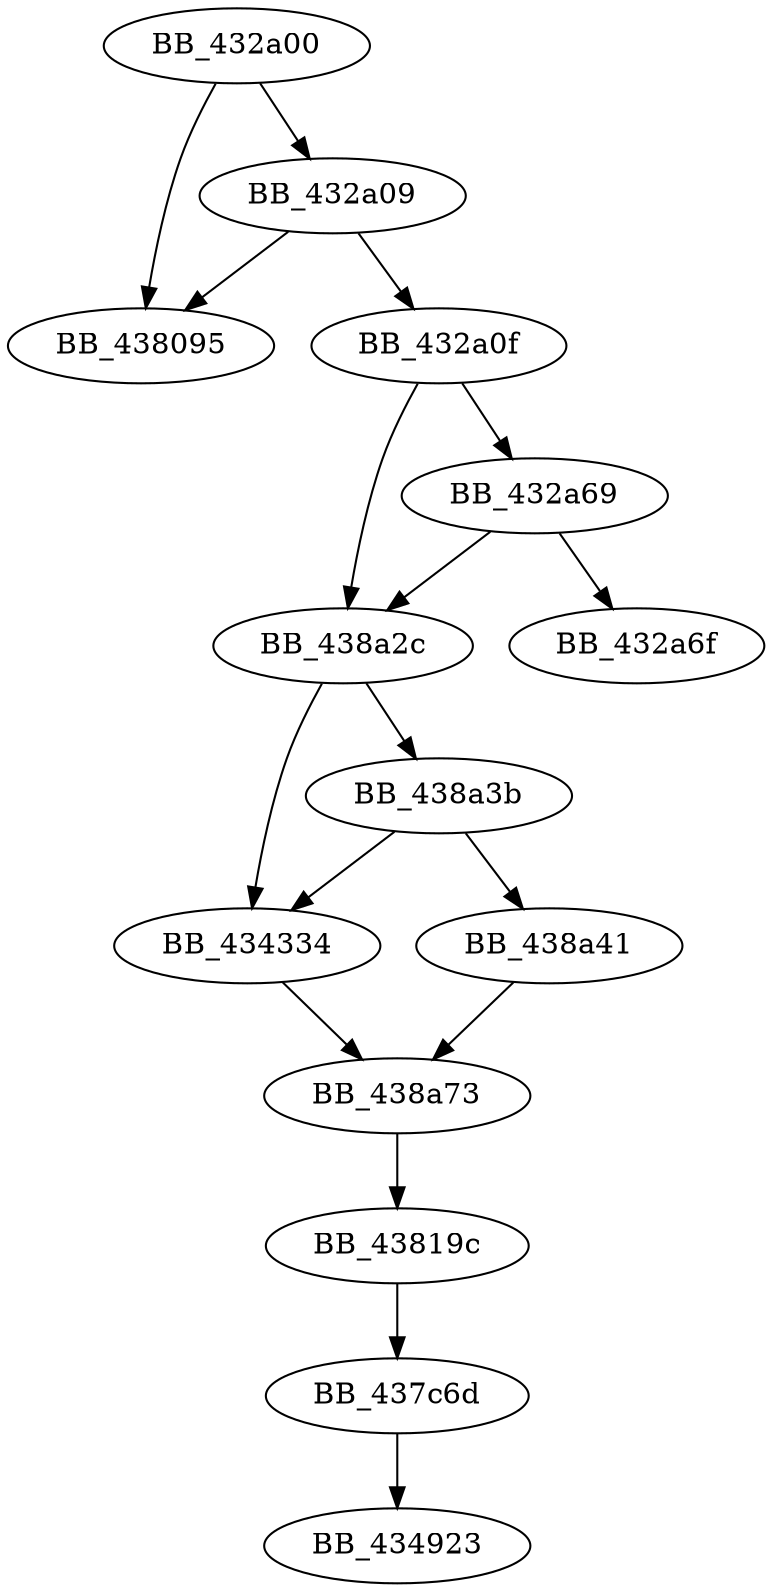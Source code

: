 DiGraph sub_432A00{
BB_432a00->BB_432a09
BB_432a00->BB_438095
BB_432a09->BB_432a0f
BB_432a09->BB_438095
BB_432a0f->BB_432a69
BB_432a0f->BB_438a2c
BB_432a69->BB_432a6f
BB_432a69->BB_438a2c
BB_434334->BB_438a73
BB_437c6d->BB_434923
BB_43819c->BB_437c6d
BB_438a2c->BB_434334
BB_438a2c->BB_438a3b
BB_438a3b->BB_434334
BB_438a3b->BB_438a41
BB_438a41->BB_438a73
BB_438a73->BB_43819c
}
